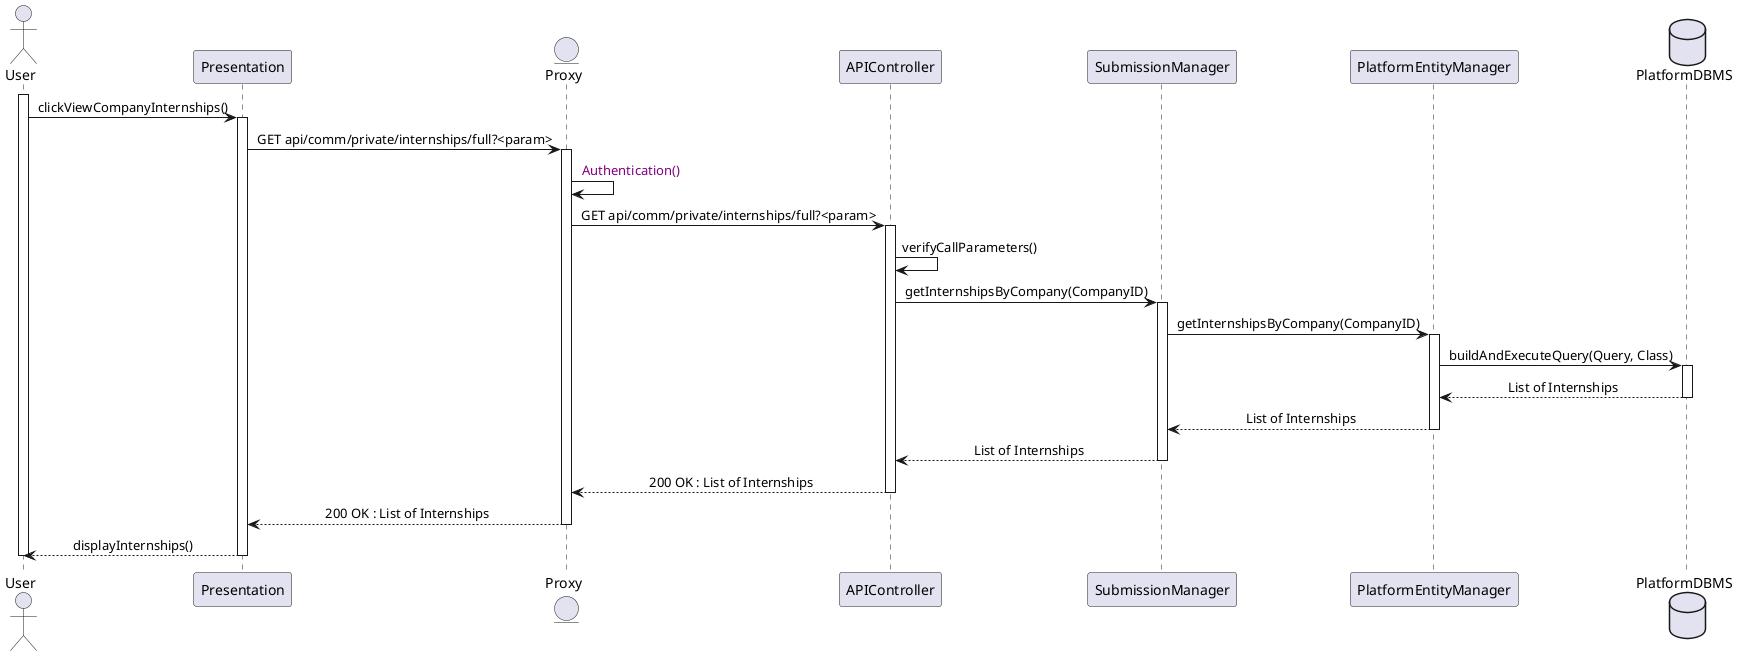 @startuml UserViewsCompanyInternships
skinparam sequenceMessageAlign center
actor       User
participant  Presentation
entity      Proxy
participant APIController
participant SubmissionManager
participant PlatformEntityManager
database    PlatformDBMS

activate User
User -> Presentation : clickViewCompanyInternships()
activate Presentation
Presentation -> Proxy : GET api/comm/private/internships/full?<param>
activate Proxy
Proxy -> Proxy  : <color:purple> Authentication()
Proxy -> APIController : GET api/comm/private/internships/full?<param>
activate APIController
APIController -> APIController : verifyCallParameters()
APIController -> SubmissionManager : getInternshipsByCompany(CompanyID)
activate SubmissionManager
SubmissionManager -> PlatformEntityManager : getInternshipsByCompany(CompanyID)
activate PlatformEntityManager
PlatformEntityManager -> PlatformDBMS : buildAndExecuteQuery(Query, Class)
activate PlatformDBMS
PlatformDBMS --> PlatformEntityManager : List of Internships
deactivate PlatformDBMS
PlatformEntityManager --> SubmissionManager : List of Internships
deactivate PlatformEntityManager
SubmissionManager --> APIController : List of Internships
deactivate SubmissionManager
APIController --> Proxy : 200 OK : List of Internships
deactivate APIController
Proxy --> Presentation : 200 OK : List of Internships
deactivate Proxy
Presentation --> User : displayInternships()
deactivate Presentation
deactivate User
@enduml
